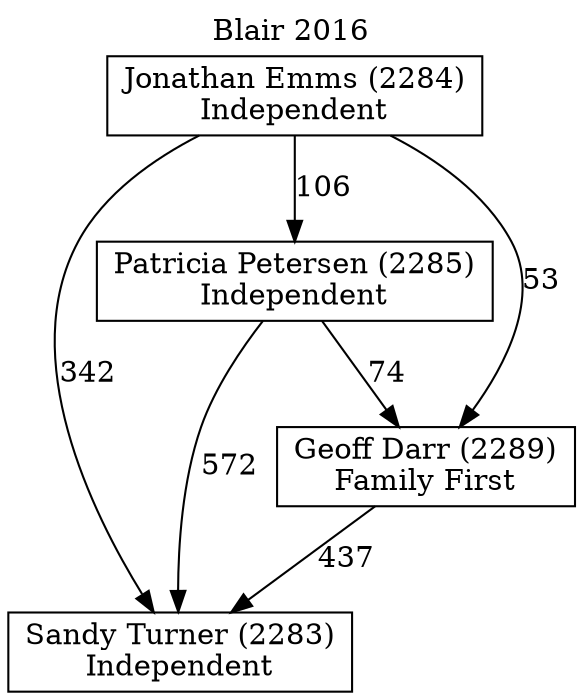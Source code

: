 // House preference flow
digraph "Sandy Turner (2283)_Blair_2016" {
	graph [label="Blair 2016" labelloc=t mclimit=10]
	node [shape=box]
	"Sandy Turner (2283)" [label="Sandy Turner (2283)
Independent"]
	"Patricia Petersen (2285)" [label="Patricia Petersen (2285)
Independent"]
	"Geoff Darr (2289)" [label="Geoff Darr (2289)
Family First"]
	"Jonathan Emms (2284)" [label="Jonathan Emms (2284)
Independent"]
	"Patricia Petersen (2285)" -> "Sandy Turner (2283)" [label=572]
	"Jonathan Emms (2284)" -> "Geoff Darr (2289)" [label=53]
	"Jonathan Emms (2284)" -> "Patricia Petersen (2285)" [label=106]
	"Patricia Petersen (2285)" -> "Geoff Darr (2289)" [label=74]
	"Jonathan Emms (2284)" -> "Sandy Turner (2283)" [label=342]
	"Geoff Darr (2289)" -> "Sandy Turner (2283)" [label=437]
}
